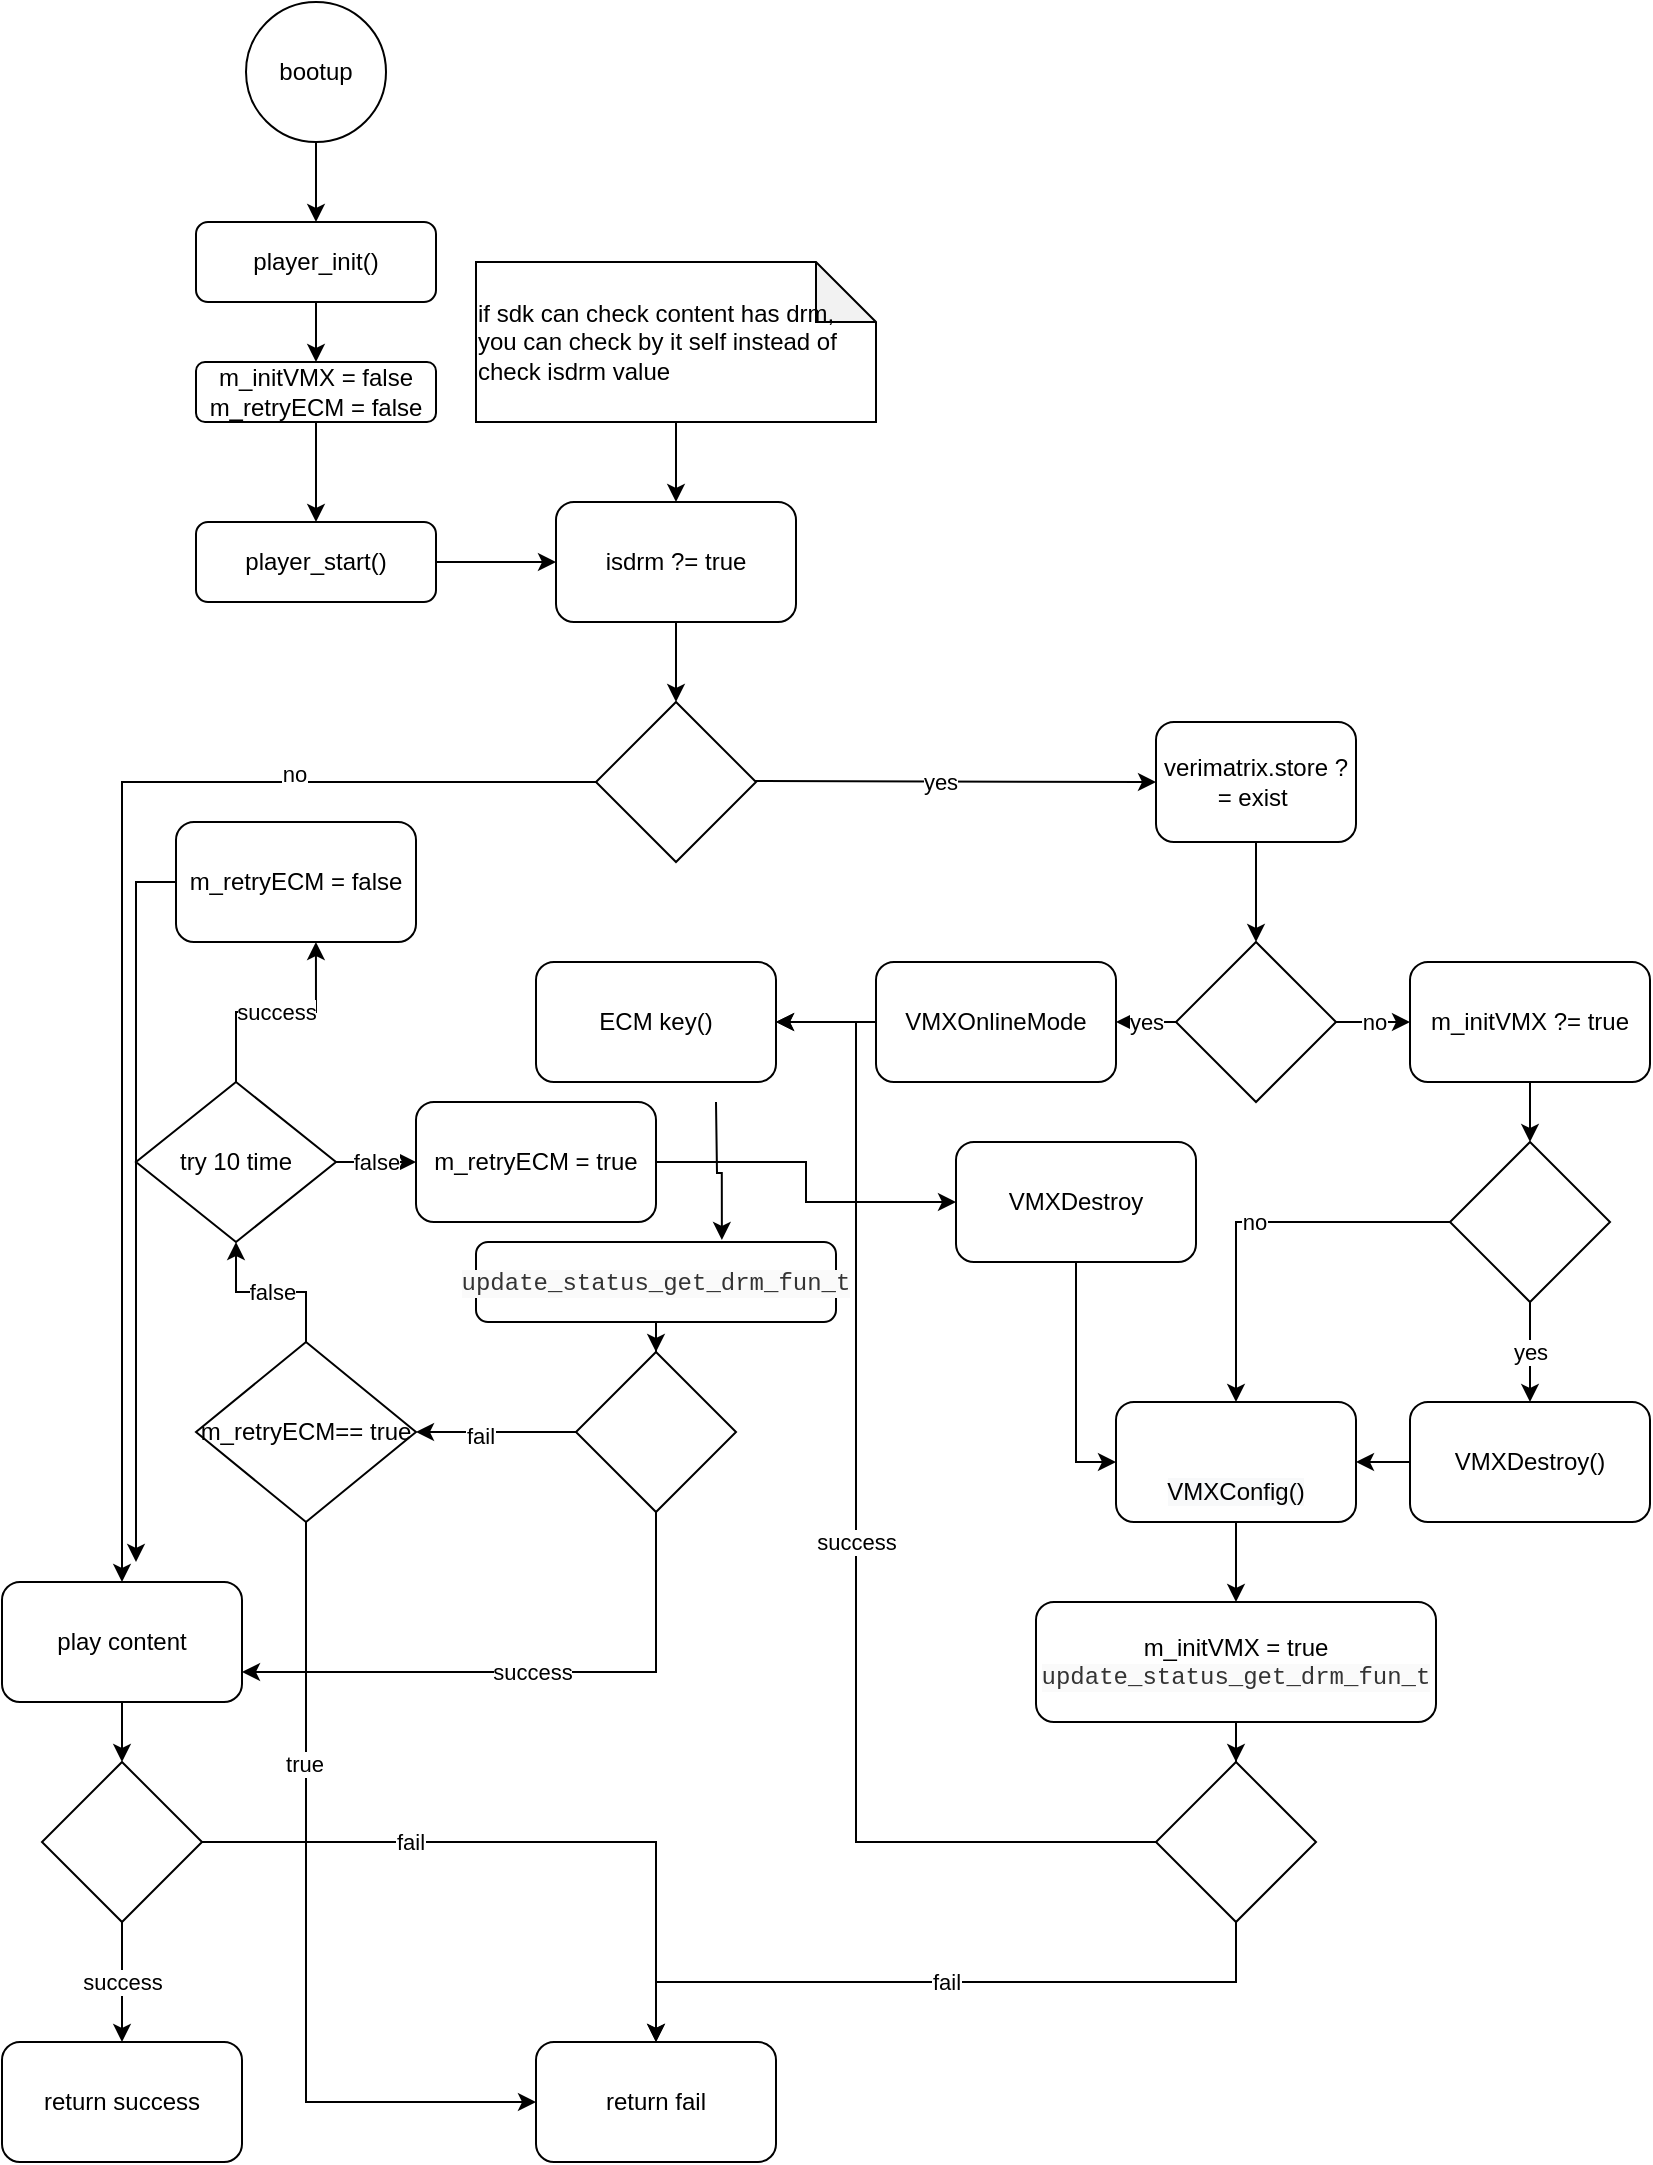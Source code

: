 <mxfile version="13.6.2" type="device"><diagram id="C5RBs43oDa-KdzZeNtuy" name="Page-1"><mxGraphModel dx="2062" dy="1171" grid="1" gridSize="10" guides="1" tooltips="1" connect="1" arrows="1" fold="1" page="1" pageScale="1" pageWidth="827" pageHeight="1169" math="0" shadow="0"><root><mxCell id="WIyWlLk6GJQsqaUBKTNV-0"/><mxCell id="WIyWlLk6GJQsqaUBKTNV-1" parent="WIyWlLk6GJQsqaUBKTNV-0"/><mxCell id="Ug4Pfzo6IT7NgiUWsB0W-4" value="" style="edgeStyle=orthogonalEdgeStyle;rounded=0;orthogonalLoop=1;jettySize=auto;html=1;" parent="WIyWlLk6GJQsqaUBKTNV-1" source="Ug4Pfzo6IT7NgiUWsB0W-0" target="Ug4Pfzo6IT7NgiUWsB0W-1" edge="1"><mxGeometry relative="1" as="geometry"><Array as="points"><mxPoint x="160" y="140"/><mxPoint x="160" y="140"/></Array></mxGeometry></mxCell><mxCell id="Ug4Pfzo6IT7NgiUWsB0W-0" value="bootup" style="ellipse;whiteSpace=wrap;html=1;aspect=fixed;" parent="WIyWlLk6GJQsqaUBKTNV-1" vertex="1"><mxGeometry x="125" y="30" width="70" height="70" as="geometry"/></mxCell><mxCell id="Ug4Pfzo6IT7NgiUWsB0W-5" value="" style="edgeStyle=orthogonalEdgeStyle;rounded=0;orthogonalLoop=1;jettySize=auto;html=1;" parent="WIyWlLk6GJQsqaUBKTNV-1" source="Ug4Pfzo6IT7NgiUWsB0W-1" target="Ug4Pfzo6IT7NgiUWsB0W-2" edge="1"><mxGeometry relative="1" as="geometry"><Array as="points"><mxPoint x="160" y="230"/><mxPoint x="160" y="230"/></Array></mxGeometry></mxCell><mxCell id="Ug4Pfzo6IT7NgiUWsB0W-1" value="player_init()" style="rounded=1;whiteSpace=wrap;html=1;" parent="WIyWlLk6GJQsqaUBKTNV-1" vertex="1"><mxGeometry x="100" y="140" width="120" height="40" as="geometry"/></mxCell><mxCell id="Ug4Pfzo6IT7NgiUWsB0W-6" value="" style="edgeStyle=orthogonalEdgeStyle;rounded=0;orthogonalLoop=1;jettySize=auto;html=1;" parent="WIyWlLk6GJQsqaUBKTNV-1" source="Ug4Pfzo6IT7NgiUWsB0W-2" target="Ug4Pfzo6IT7NgiUWsB0W-3" edge="1"><mxGeometry relative="1" as="geometry"><Array as="points"><mxPoint x="160" y="330"/><mxPoint x="160" y="330"/></Array></mxGeometry></mxCell><mxCell id="Ug4Pfzo6IT7NgiUWsB0W-2" value="m_initVMX = false&lt;br&gt;m_retryECM = false" style="rounded=1;whiteSpace=wrap;html=1;" parent="WIyWlLk6GJQsqaUBKTNV-1" vertex="1"><mxGeometry x="100" y="210" width="120" height="30" as="geometry"/></mxCell><mxCell id="Ug4Pfzo6IT7NgiUWsB0W-26" value="" style="edgeStyle=orthogonalEdgeStyle;rounded=0;orthogonalLoop=1;jettySize=auto;html=1;" parent="WIyWlLk6GJQsqaUBKTNV-1" source="Ug4Pfzo6IT7NgiUWsB0W-3" target="Ug4Pfzo6IT7NgiUWsB0W-20" edge="1"><mxGeometry relative="1" as="geometry"/></mxCell><mxCell id="Ug4Pfzo6IT7NgiUWsB0W-3" value="player_start()" style="rounded=1;whiteSpace=wrap;html=1;" parent="WIyWlLk6GJQsqaUBKTNV-1" vertex="1"><mxGeometry x="100" y="290" width="120" height="40" as="geometry"/></mxCell><mxCell id="Ug4Pfzo6IT7NgiUWsB0W-7" style="edgeStyle=orthogonalEdgeStyle;rounded=0;orthogonalLoop=1;jettySize=auto;html=1;exitX=0.5;exitY=1;exitDx=0;exitDy=0;" parent="WIyWlLk6GJQsqaUBKTNV-1" source="Ug4Pfzo6IT7NgiUWsB0W-3" target="Ug4Pfzo6IT7NgiUWsB0W-3" edge="1"><mxGeometry relative="1" as="geometry"/></mxCell><mxCell id="Ug4Pfzo6IT7NgiUWsB0W-8" style="edgeStyle=orthogonalEdgeStyle;rounded=0;orthogonalLoop=1;jettySize=auto;html=1;exitX=0.5;exitY=1;exitDx=0;exitDy=0;" parent="WIyWlLk6GJQsqaUBKTNV-1" source="Ug4Pfzo6IT7NgiUWsB0W-1" target="Ug4Pfzo6IT7NgiUWsB0W-1" edge="1"><mxGeometry relative="1" as="geometry"/></mxCell><mxCell id="Ug4Pfzo6IT7NgiUWsB0W-41" value="" style="edgeStyle=orthogonalEdgeStyle;rounded=0;orthogonalLoop=1;jettySize=auto;html=1;" parent="WIyWlLk6GJQsqaUBKTNV-1" source="Ug4Pfzo6IT7NgiUWsB0W-17" target="Ug4Pfzo6IT7NgiUWsB0W-40" edge="1"><mxGeometry relative="1" as="geometry"/></mxCell><mxCell id="Ug4Pfzo6IT7NgiUWsB0W-17" value="m_initVMX ?= true" style="rounded=1;whiteSpace=wrap;html=1;" parent="WIyWlLk6GJQsqaUBKTNV-1" vertex="1"><mxGeometry x="707" y="510" width="120" height="60" as="geometry"/></mxCell><mxCell id="Ug4Pfzo6IT7NgiUWsB0W-56" style="edgeStyle=orthogonalEdgeStyle;rounded=0;orthogonalLoop=1;jettySize=auto;html=1;exitX=0.5;exitY=1;exitDx=0;exitDy=0;" parent="WIyWlLk6GJQsqaUBKTNV-1" source="Ug4Pfzo6IT7NgiUWsB0W-18" target="Ug4Pfzo6IT7NgiUWsB0W-35" edge="1"><mxGeometry relative="1" as="geometry"/></mxCell><mxCell id="Ug4Pfzo6IT7NgiUWsB0W-18" value="verimatrix.store ?= exist&amp;nbsp;" style="rounded=1;whiteSpace=wrap;html=1;" parent="WIyWlLk6GJQsqaUBKTNV-1" vertex="1"><mxGeometry x="580" y="390" width="100" height="60" as="geometry"/></mxCell><mxCell id="Ug4Pfzo6IT7NgiUWsB0W-52" value="" style="edgeStyle=orthogonalEdgeStyle;rounded=0;orthogonalLoop=1;jettySize=auto;html=1;" parent="WIyWlLk6GJQsqaUBKTNV-1" source="Ug4Pfzo6IT7NgiUWsB0W-19" target="Ug4Pfzo6IT7NgiUWsB0W-48" edge="1"><mxGeometry relative="1" as="geometry"/></mxCell><mxCell id="Ug4Pfzo6IT7NgiUWsB0W-19" value="play content" style="rounded=1;whiteSpace=wrap;html=1;" parent="WIyWlLk6GJQsqaUBKTNV-1" vertex="1"><mxGeometry x="3" y="820" width="120" height="60" as="geometry"/></mxCell><mxCell id="Ug4Pfzo6IT7NgiUWsB0W-30" value="" style="edgeStyle=orthogonalEdgeStyle;rounded=0;orthogonalLoop=1;jettySize=auto;html=1;" parent="WIyWlLk6GJQsqaUBKTNV-1" source="Ug4Pfzo6IT7NgiUWsB0W-20" target="Ug4Pfzo6IT7NgiUWsB0W-29" edge="1"><mxGeometry relative="1" as="geometry"/></mxCell><mxCell id="Ug4Pfzo6IT7NgiUWsB0W-20" value="isdrm ?= true" style="rounded=1;whiteSpace=wrap;html=1;" parent="WIyWlLk6GJQsqaUBKTNV-1" vertex="1"><mxGeometry x="280" y="280" width="120" height="60" as="geometry"/></mxCell><mxCell id="Ug4Pfzo6IT7NgiUWsB0W-27" value="" style="edgeStyle=orthogonalEdgeStyle;rounded=0;orthogonalLoop=1;jettySize=auto;html=1;" parent="WIyWlLk6GJQsqaUBKTNV-1" source="Ug4Pfzo6IT7NgiUWsB0W-21" target="Ug4Pfzo6IT7NgiUWsB0W-20" edge="1"><mxGeometry relative="1" as="geometry"/></mxCell><mxCell id="Ug4Pfzo6IT7NgiUWsB0W-21" value="&lt;div style=&quot;text-align: left&quot;&gt;&lt;span&gt;if sdk can check content has drm, you can check by it self instead of check isdrm value&lt;/span&gt;&lt;/div&gt;" style="shape=note;whiteSpace=wrap;html=1;backgroundOutline=1;darkOpacity=0.05;" parent="WIyWlLk6GJQsqaUBKTNV-1" vertex="1"><mxGeometry x="240" y="160" width="200" height="80" as="geometry"/></mxCell><mxCell id="Ug4Pfzo6IT7NgiUWsB0W-31" style="edgeStyle=orthogonalEdgeStyle;rounded=0;orthogonalLoop=1;jettySize=auto;html=1;exitX=0;exitY=0.5;exitDx=0;exitDy=0;entryX=0.5;entryY=0;entryDx=0;entryDy=0;" parent="WIyWlLk6GJQsqaUBKTNV-1" source="Ug4Pfzo6IT7NgiUWsB0W-29" target="Ug4Pfzo6IT7NgiUWsB0W-19" edge="1"><mxGeometry relative="1" as="geometry"><mxPoint x="63" y="810" as="targetPoint"/><Array as="points"><mxPoint x="63" y="420"/></Array></mxGeometry></mxCell><mxCell id="Ug4Pfzo6IT7NgiUWsB0W-32" value="no" style="edgeLabel;html=1;align=center;verticalAlign=middle;resizable=0;points=[];" parent="Ug4Pfzo6IT7NgiUWsB0W-31" vertex="1" connectable="0"><mxGeometry x="-0.524" y="-4" relative="1" as="geometry"><mxPoint as="offset"/></mxGeometry></mxCell><mxCell id="Ug4Pfzo6IT7NgiUWsB0W-33" value="yes" style="edgeStyle=orthogonalEdgeStyle;rounded=0;orthogonalLoop=1;jettySize=auto;html=1;entryX=0;entryY=0.5;entryDx=0;entryDy=0;" parent="WIyWlLk6GJQsqaUBKTNV-1" target="Ug4Pfzo6IT7NgiUWsB0W-18" edge="1"><mxGeometry relative="1" as="geometry"><mxPoint x="364" y="419.5" as="sourcePoint"/><mxPoint x="464" y="419.5" as="targetPoint"/><Array as="points"/></mxGeometry></mxCell><mxCell id="Ug4Pfzo6IT7NgiUWsB0W-29" value="" style="rhombus;whiteSpace=wrap;html=1;" parent="WIyWlLk6GJQsqaUBKTNV-1" vertex="1"><mxGeometry x="300" y="380" width="80" height="80" as="geometry"/></mxCell><mxCell id="Ug4Pfzo6IT7NgiUWsB0W-63" value="no" style="edgeStyle=orthogonalEdgeStyle;rounded=0;orthogonalLoop=1;jettySize=auto;html=1;" parent="WIyWlLk6GJQsqaUBKTNV-1" source="Ug4Pfzo6IT7NgiUWsB0W-35" target="Ug4Pfzo6IT7NgiUWsB0W-17" edge="1"><mxGeometry relative="1" as="geometry"/></mxCell><mxCell id="Ug4Pfzo6IT7NgiUWsB0W-35" value="" style="rhombus;whiteSpace=wrap;html=1;" parent="WIyWlLk6GJQsqaUBKTNV-1" vertex="1"><mxGeometry x="590" y="500" width="80" height="80" as="geometry"/></mxCell><mxCell id="Ug4Pfzo6IT7NgiUWsB0W-44" value="yes" style="edgeStyle=orthogonalEdgeStyle;rounded=0;orthogonalLoop=1;jettySize=auto;html=1;" parent="WIyWlLk6GJQsqaUBKTNV-1" source="Ug4Pfzo6IT7NgiUWsB0W-40" target="Ug4Pfzo6IT7NgiUWsB0W-43" edge="1"><mxGeometry relative="1" as="geometry"/></mxCell><mxCell id="Ug4Pfzo6IT7NgiUWsB0W-45" value="no" style="edgeStyle=orthogonalEdgeStyle;rounded=0;orthogonalLoop=1;jettySize=auto;html=1;" parent="WIyWlLk6GJQsqaUBKTNV-1" source="Ug4Pfzo6IT7NgiUWsB0W-40" target="Ug4Pfzo6IT7NgiUWsB0W-42" edge="1"><mxGeometry relative="1" as="geometry"/></mxCell><mxCell id="Ug4Pfzo6IT7NgiUWsB0W-40" value="" style="rhombus;whiteSpace=wrap;html=1;" parent="WIyWlLk6GJQsqaUBKTNV-1" vertex="1"><mxGeometry x="727" y="600" width="80" height="80" as="geometry"/></mxCell><mxCell id="Ug4Pfzo6IT7NgiUWsB0W-60" style="edgeStyle=orthogonalEdgeStyle;rounded=0;orthogonalLoop=1;jettySize=auto;html=1;exitX=0.5;exitY=1;exitDx=0;exitDy=0;entryX=0.5;entryY=0;entryDx=0;entryDy=0;" parent="WIyWlLk6GJQsqaUBKTNV-1" source="Ug4Pfzo6IT7NgiUWsB0W-42" target="Ug4Pfzo6IT7NgiUWsB0W-59" edge="1"><mxGeometry relative="1" as="geometry"/></mxCell><mxCell id="Ug4Pfzo6IT7NgiUWsB0W-42" value="&lt;br&gt;&lt;br&gt;&lt;span style=&quot;color: rgb(0 , 0 , 0) ; font-family: &amp;#34;helvetica&amp;#34; ; font-size: 12px ; font-style: normal ; font-weight: 400 ; letter-spacing: normal ; text-align: center ; text-indent: 0px ; text-transform: none ; word-spacing: 0px ; background-color: rgb(248 , 249 , 250) ; display: inline ; float: none&quot;&gt;VMXConfig()&lt;/span&gt;&lt;br&gt;" style="rounded=1;whiteSpace=wrap;html=1;" parent="WIyWlLk6GJQsqaUBKTNV-1" vertex="1"><mxGeometry x="560" y="730" width="120" height="60" as="geometry"/></mxCell><mxCell id="Ug4Pfzo6IT7NgiUWsB0W-55" style="edgeStyle=orthogonalEdgeStyle;rounded=0;orthogonalLoop=1;jettySize=auto;html=1;entryX=1;entryY=0.5;entryDx=0;entryDy=0;" parent="WIyWlLk6GJQsqaUBKTNV-1" source="Ug4Pfzo6IT7NgiUWsB0W-43" target="Ug4Pfzo6IT7NgiUWsB0W-42" edge="1"><mxGeometry relative="1" as="geometry"><mxPoint x="574" y="910" as="targetPoint"/></mxGeometry></mxCell><mxCell id="Ug4Pfzo6IT7NgiUWsB0W-43" value="VMXDestroy()" style="rounded=1;whiteSpace=wrap;html=1;" parent="WIyWlLk6GJQsqaUBKTNV-1" vertex="1"><mxGeometry x="707" y="730" width="120" height="60" as="geometry"/></mxCell><mxCell id="Ug4Pfzo6IT7NgiUWsB0W-53" value="fail" style="edgeStyle=orthogonalEdgeStyle;rounded=0;orthogonalLoop=1;jettySize=auto;html=1;entryX=0.5;entryY=0;entryDx=0;entryDy=0;" parent="WIyWlLk6GJQsqaUBKTNV-1" source="Ug4Pfzo6IT7NgiUWsB0W-48" target="Ug4Pfzo6IT7NgiUWsB0W-69" edge="1"><mxGeometry x="-0.364" relative="1" as="geometry"><mxPoint x="223" y="1050" as="targetPoint"/><mxPoint as="offset"/></mxGeometry></mxCell><mxCell id="Ug4Pfzo6IT7NgiUWsB0W-54" value="success" style="edgeStyle=orthogonalEdgeStyle;rounded=0;orthogonalLoop=1;jettySize=auto;html=1;" parent="WIyWlLk6GJQsqaUBKTNV-1" source="Ug4Pfzo6IT7NgiUWsB0W-48" target="Ug4Pfzo6IT7NgiUWsB0W-50" edge="1"><mxGeometry relative="1" as="geometry"/></mxCell><mxCell id="Ug4Pfzo6IT7NgiUWsB0W-48" value="" style="rhombus;whiteSpace=wrap;html=1;" parent="WIyWlLk6GJQsqaUBKTNV-1" vertex="1"><mxGeometry x="23" y="910" width="80" height="80" as="geometry"/></mxCell><mxCell id="Ug4Pfzo6IT7NgiUWsB0W-50" value="return success" style="rounded=1;whiteSpace=wrap;html=1;" parent="WIyWlLk6GJQsqaUBKTNV-1" vertex="1"><mxGeometry x="3" y="1050" width="120" height="60" as="geometry"/></mxCell><mxCell id="Ug4Pfzo6IT7NgiUWsB0W-59" value="&lt;br&gt;m_initVMX = true&lt;br&gt;&lt;pre style=&quot;font-family: &amp;#34;consolas&amp;#34; , &amp;#34;menlo&amp;#34; , &amp;#34;liberation mono&amp;#34; , &amp;#34;courier&amp;#34; , monospace ; margin: 0px ; font-size: 12px ; color: rgb(51 , 51 , 51) ; font-style: normal ; font-weight: 400 ; letter-spacing: normal ; text-indent: 0px ; text-transform: none ; word-spacing: 0px ; background-color: rgb(250 , 250 , 250)&quot;&gt;update_status_get_drm_fun_t&lt;/pre&gt;&lt;br&gt;" style="rounded=1;whiteSpace=wrap;html=1;" parent="WIyWlLk6GJQsqaUBKTNV-1" vertex="1"><mxGeometry x="520" y="830" width="200" height="60" as="geometry"/></mxCell><mxCell id="Ug4Pfzo6IT7NgiUWsB0W-67" value="success" style="edgeStyle=orthogonalEdgeStyle;rounded=0;orthogonalLoop=1;jettySize=auto;html=1;entryX=1;entryY=0.5;entryDx=0;entryDy=0;" parent="WIyWlLk6GJQsqaUBKTNV-1" source="Ug4Pfzo6IT7NgiUWsB0W-58" target="Ug4Pfzo6IT7NgiUWsB0W-66" edge="1"><mxGeometry relative="1" as="geometry"><Array as="points"><mxPoint x="430" y="950"/><mxPoint x="430" y="540"/></Array></mxGeometry></mxCell><mxCell id="Ug4Pfzo6IT7NgiUWsB0W-79" value="fail" style="edgeStyle=orthogonalEdgeStyle;rounded=0;orthogonalLoop=1;jettySize=auto;html=1;exitX=0.5;exitY=1;exitDx=0;exitDy=0;" parent="WIyWlLk6GJQsqaUBKTNV-1" source="Ug4Pfzo6IT7NgiUWsB0W-58" target="Ug4Pfzo6IT7NgiUWsB0W-69" edge="1"><mxGeometry relative="1" as="geometry"><mxPoint x="280" y="1080" as="targetPoint"/><mxPoint x="540" y="1000" as="sourcePoint"/></mxGeometry></mxCell><mxCell id="Ug4Pfzo6IT7NgiUWsB0W-58" value="" style="rhombus;whiteSpace=wrap;html=1;" parent="WIyWlLk6GJQsqaUBKTNV-1" vertex="1"><mxGeometry x="580" y="910" width="80" height="80" as="geometry"/></mxCell><mxCell id="Ug4Pfzo6IT7NgiUWsB0W-64" style="edgeStyle=orthogonalEdgeStyle;rounded=0;orthogonalLoop=1;jettySize=auto;html=1;exitX=0.5;exitY=1;exitDx=0;exitDy=0;" parent="WIyWlLk6GJQsqaUBKTNV-1" source="Ug4Pfzo6IT7NgiUWsB0W-59" target="Ug4Pfzo6IT7NgiUWsB0W-58" edge="1"><mxGeometry relative="1" as="geometry"><mxPoint x="480" y="1080" as="targetPoint"/><mxPoint x="540" y="880" as="sourcePoint"/><Array as="points"/></mxGeometry></mxCell><mxCell id="Ug4Pfzo6IT7NgiUWsB0W-89" value="" style="edgeStyle=orthogonalEdgeStyle;rounded=0;orthogonalLoop=1;jettySize=auto;html=1;entryX=0.683;entryY=-0.025;entryDx=0;entryDy=0;entryPerimeter=0;" parent="WIyWlLk6GJQsqaUBKTNV-1" target="Ug4Pfzo6IT7NgiUWsB0W-87" edge="1"><mxGeometry relative="1" as="geometry"><mxPoint x="360" y="580" as="sourcePoint"/></mxGeometry></mxCell><mxCell id="Ug4Pfzo6IT7NgiUWsB0W-66" value="ECM key()" style="rounded=1;whiteSpace=wrap;html=1;" parent="WIyWlLk6GJQsqaUBKTNV-1" vertex="1"><mxGeometry x="270" y="510" width="120" height="60" as="geometry"/></mxCell><mxCell id="Ug4Pfzo6IT7NgiUWsB0W-69" value="return fail" style="rounded=1;whiteSpace=wrap;html=1;" parent="WIyWlLk6GJQsqaUBKTNV-1" vertex="1"><mxGeometry x="270" y="1050" width="120" height="60" as="geometry"/></mxCell><mxCell id="IlY2t_gAUZkxc9x3PuJ_-15" value="success" style="edgeStyle=orthogonalEdgeStyle;rounded=0;orthogonalLoop=1;jettySize=auto;html=1;exitX=0.5;exitY=0;exitDx=0;exitDy=0;entryX=0.583;entryY=1;entryDx=0;entryDy=0;entryPerimeter=0;" parent="WIyWlLk6GJQsqaUBKTNV-1" source="Ug4Pfzo6IT7NgiUWsB0W-84" target="IlY2t_gAUZkxc9x3PuJ_-13" edge="1"><mxGeometry relative="1" as="geometry"/></mxCell><mxCell id="IlY2t_gAUZkxc9x3PuJ_-21" value="false" style="edgeStyle=orthogonalEdgeStyle;rounded=0;orthogonalLoop=1;jettySize=auto;html=1;exitX=1;exitY=0.5;exitDx=0;exitDy=0;entryX=0;entryY=0.5;entryDx=0;entryDy=0;" parent="WIyWlLk6GJQsqaUBKTNV-1" source="Ug4Pfzo6IT7NgiUWsB0W-84" target="IlY2t_gAUZkxc9x3PuJ_-20" edge="1"><mxGeometry relative="1" as="geometry"/></mxCell><mxCell id="Ug4Pfzo6IT7NgiUWsB0W-84" value="try 10 time" style="rhombus;whiteSpace=wrap;html=1;" parent="WIyWlLk6GJQsqaUBKTNV-1" vertex="1"><mxGeometry x="70" y="570" width="100" height="80" as="geometry"/></mxCell><mxCell id="IlY2t_gAUZkxc9x3PuJ_-7" style="edgeStyle=orthogonalEdgeStyle;rounded=0;orthogonalLoop=1;jettySize=auto;html=1;exitX=0.5;exitY=1;exitDx=0;exitDy=0;" parent="WIyWlLk6GJQsqaUBKTNV-1" source="Ug4Pfzo6IT7NgiUWsB0W-87" target="IlY2t_gAUZkxc9x3PuJ_-6" edge="1"><mxGeometry relative="1" as="geometry"/></mxCell><mxCell id="Ug4Pfzo6IT7NgiUWsB0W-87" value="&lt;span style=&quot;background-color: rgb(250 , 250 , 250) ; color: rgb(51 , 51 , 51) ; font-family: &amp;#34;consolas&amp;#34; , &amp;#34;menlo&amp;#34; , &amp;#34;liberation mono&amp;#34; , &amp;#34;courier&amp;#34; , monospace&quot;&gt;update_status_get_drm_fun_t&lt;/span&gt;" style="rounded=1;whiteSpace=wrap;html=1;" parent="WIyWlLk6GJQsqaUBKTNV-1" vertex="1"><mxGeometry x="240" y="650" width="180" height="40" as="geometry"/></mxCell><mxCell id="Ug4Pfzo6IT7NgiUWsB0W-102" value="" style="edgeStyle=orthogonalEdgeStyle;rounded=0;orthogonalLoop=1;jettySize=auto;html=1;" parent="WIyWlLk6GJQsqaUBKTNV-1" source="Ug4Pfzo6IT7NgiUWsB0W-94" target="Ug4Pfzo6IT7NgiUWsB0W-66" edge="1"><mxGeometry relative="1" as="geometry"/></mxCell><mxCell id="Ug4Pfzo6IT7NgiUWsB0W-94" value="VMXOnlineMode" style="rounded=1;whiteSpace=wrap;html=1;" parent="WIyWlLk6GJQsqaUBKTNV-1" vertex="1"><mxGeometry x="440" y="510" width="120" height="60" as="geometry"/></mxCell><mxCell id="Ug4Pfzo6IT7NgiUWsB0W-95" value="yes" style="edgeStyle=orthogonalEdgeStyle;rounded=0;orthogonalLoop=1;jettySize=auto;html=1;" parent="WIyWlLk6GJQsqaUBKTNV-1" source="Ug4Pfzo6IT7NgiUWsB0W-35" target="Ug4Pfzo6IT7NgiUWsB0W-94" edge="1"><mxGeometry relative="1" as="geometry"><mxPoint x="510" y="540" as="sourcePoint"/><mxPoint x="280" y="550" as="targetPoint"/></mxGeometry></mxCell><mxCell id="Ug4Pfzo6IT7NgiUWsB0W-104" style="edgeStyle=orthogonalEdgeStyle;rounded=0;orthogonalLoop=1;jettySize=auto;html=1;exitX=0.5;exitY=1;exitDx=0;exitDy=0;entryX=0;entryY=0.5;entryDx=0;entryDy=0;" parent="WIyWlLk6GJQsqaUBKTNV-1" source="Ug4Pfzo6IT7NgiUWsB0W-98" target="Ug4Pfzo6IT7NgiUWsB0W-42" edge="1"><mxGeometry relative="1" as="geometry"/></mxCell><mxCell id="Ug4Pfzo6IT7NgiUWsB0W-98" value="VMXDestroy" style="rounded=1;whiteSpace=wrap;html=1;" parent="WIyWlLk6GJQsqaUBKTNV-1" vertex="1"><mxGeometry x="480" y="600" width="120" height="60" as="geometry"/></mxCell><mxCell id="IlY2t_gAUZkxc9x3PuJ_-5" value="false" style="edgeStyle=orthogonalEdgeStyle;rounded=0;orthogonalLoop=1;jettySize=auto;html=1;" parent="WIyWlLk6GJQsqaUBKTNV-1" source="IlY2t_gAUZkxc9x3PuJ_-0" target="Ug4Pfzo6IT7NgiUWsB0W-84" edge="1"><mxGeometry relative="1" as="geometry"/></mxCell><mxCell id="IlY2t_gAUZkxc9x3PuJ_-18" style="edgeStyle=orthogonalEdgeStyle;rounded=0;orthogonalLoop=1;jettySize=auto;html=1;exitX=0.5;exitY=1;exitDx=0;exitDy=0;entryX=0;entryY=0.5;entryDx=0;entryDy=0;" parent="WIyWlLk6GJQsqaUBKTNV-1" source="IlY2t_gAUZkxc9x3PuJ_-0" target="Ug4Pfzo6IT7NgiUWsB0W-69" edge="1"><mxGeometry relative="1" as="geometry"/></mxCell><mxCell id="IlY2t_gAUZkxc9x3PuJ_-19" value="true" style="edgeLabel;html=1;align=center;verticalAlign=middle;resizable=0;points=[];" parent="IlY2t_gAUZkxc9x3PuJ_-18" vertex="1" connectable="0"><mxGeometry x="-0.405" y="-1" relative="1" as="geometry"><mxPoint as="offset"/></mxGeometry></mxCell><mxCell id="IlY2t_gAUZkxc9x3PuJ_-0" value="m_retryECM== true" style="rhombus;whiteSpace=wrap;html=1;" parent="WIyWlLk6GJQsqaUBKTNV-1" vertex="1"><mxGeometry x="100" y="700" width="110" height="90" as="geometry"/></mxCell><mxCell id="IlY2t_gAUZkxc9x3PuJ_-8" style="edgeStyle=orthogonalEdgeStyle;rounded=0;orthogonalLoop=1;jettySize=auto;html=1;exitX=0;exitY=0.5;exitDx=0;exitDy=0;entryX=1;entryY=0.5;entryDx=0;entryDy=0;" parent="WIyWlLk6GJQsqaUBKTNV-1" source="IlY2t_gAUZkxc9x3PuJ_-6" target="IlY2t_gAUZkxc9x3PuJ_-0" edge="1"><mxGeometry relative="1" as="geometry"/></mxCell><mxCell id="IlY2t_gAUZkxc9x3PuJ_-9" value="fail" style="edgeLabel;html=1;align=center;verticalAlign=middle;resizable=0;points=[];" parent="IlY2t_gAUZkxc9x3PuJ_-8" vertex="1" connectable="0"><mxGeometry x="0.2" y="2" relative="1" as="geometry"><mxPoint as="offset"/></mxGeometry></mxCell><mxCell id="IlY2t_gAUZkxc9x3PuJ_-10" value="success" style="edgeStyle=orthogonalEdgeStyle;rounded=0;orthogonalLoop=1;jettySize=auto;html=1;exitX=0.5;exitY=1;exitDx=0;exitDy=0;entryX=1;entryY=0.75;entryDx=0;entryDy=0;" parent="WIyWlLk6GJQsqaUBKTNV-1" source="IlY2t_gAUZkxc9x3PuJ_-6" target="Ug4Pfzo6IT7NgiUWsB0W-19" edge="1"><mxGeometry x="-0.011" relative="1" as="geometry"><mxPoint as="offset"/></mxGeometry></mxCell><mxCell id="IlY2t_gAUZkxc9x3PuJ_-6" value="" style="rhombus;whiteSpace=wrap;html=1;" parent="WIyWlLk6GJQsqaUBKTNV-1" vertex="1"><mxGeometry x="290" y="705" width="80" height="80" as="geometry"/></mxCell><mxCell id="IlY2t_gAUZkxc9x3PuJ_-16" style="edgeStyle=orthogonalEdgeStyle;rounded=0;orthogonalLoop=1;jettySize=auto;html=1;exitX=0;exitY=0.5;exitDx=0;exitDy=0;" parent="WIyWlLk6GJQsqaUBKTNV-1" source="IlY2t_gAUZkxc9x3PuJ_-13" edge="1"><mxGeometry relative="1" as="geometry"><mxPoint x="70" y="810" as="targetPoint"/></mxGeometry></mxCell><mxCell id="IlY2t_gAUZkxc9x3PuJ_-13" value="&lt;span&gt;m_retryECM = false&lt;/span&gt;" style="rounded=1;whiteSpace=wrap;html=1;" parent="WIyWlLk6GJQsqaUBKTNV-1" vertex="1"><mxGeometry x="90" y="440" width="120" height="60" as="geometry"/></mxCell><mxCell id="IlY2t_gAUZkxc9x3PuJ_-23" style="edgeStyle=orthogonalEdgeStyle;rounded=0;orthogonalLoop=1;jettySize=auto;html=1;exitX=1;exitY=0.5;exitDx=0;exitDy=0;entryX=0;entryY=0.5;entryDx=0;entryDy=0;" parent="WIyWlLk6GJQsqaUBKTNV-1" source="IlY2t_gAUZkxc9x3PuJ_-20" target="Ug4Pfzo6IT7NgiUWsB0W-98" edge="1"><mxGeometry relative="1" as="geometry"/></mxCell><mxCell id="IlY2t_gAUZkxc9x3PuJ_-20" value="&lt;span&gt;m_retryECM = true&lt;/span&gt;" style="rounded=1;whiteSpace=wrap;html=1;" parent="WIyWlLk6GJQsqaUBKTNV-1" vertex="1"><mxGeometry x="210" y="580" width="120" height="60" as="geometry"/></mxCell></root></mxGraphModel></diagram></mxfile>